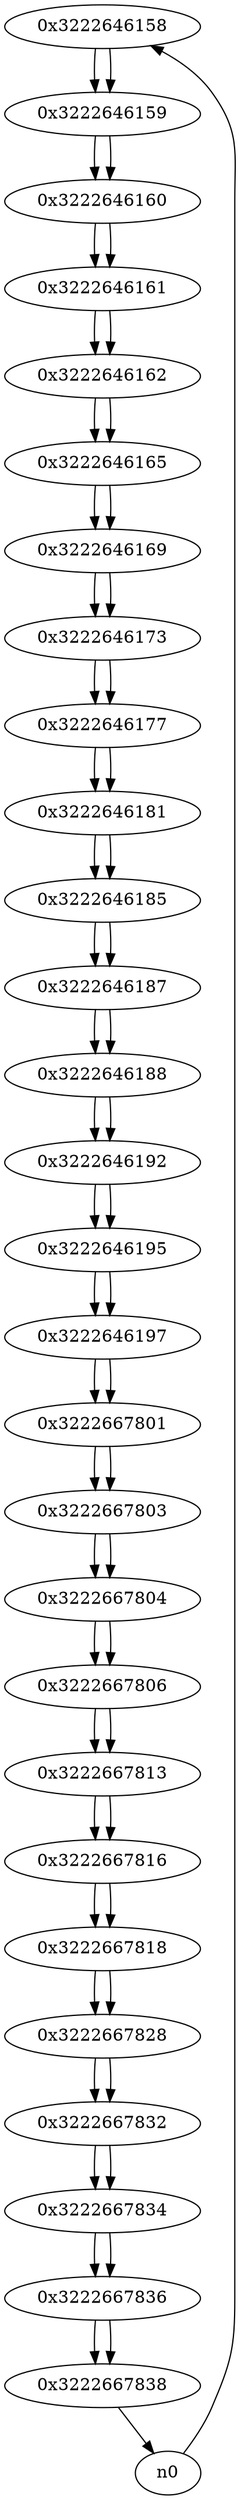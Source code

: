digraph G{
/* nodes */
  n1 [label="0x3222646158"]
  n2 [label="0x3222646159"]
  n3 [label="0x3222646160"]
  n4 [label="0x3222646161"]
  n5 [label="0x3222646162"]
  n6 [label="0x3222646165"]
  n7 [label="0x3222646169"]
  n8 [label="0x3222646173"]
  n9 [label="0x3222646177"]
  n10 [label="0x3222646181"]
  n11 [label="0x3222646185"]
  n12 [label="0x3222646187"]
  n13 [label="0x3222646188"]
  n14 [label="0x3222646192"]
  n15 [label="0x3222646195"]
  n16 [label="0x3222646197"]
  n17 [label="0x3222667801"]
  n18 [label="0x3222667803"]
  n19 [label="0x3222667804"]
  n20 [label="0x3222667806"]
  n21 [label="0x3222667813"]
  n22 [label="0x3222667816"]
  n23 [label="0x3222667818"]
  n24 [label="0x3222667828"]
  n25 [label="0x3222667832"]
  n26 [label="0x3222667834"]
  n27 [label="0x3222667836"]
  n28 [label="0x3222667838"]
/* edges */
n1 -> n2;
n0 -> n1;
n2 -> n3;
n1 -> n2;
n3 -> n4;
n2 -> n3;
n4 -> n5;
n3 -> n4;
n5 -> n6;
n4 -> n5;
n6 -> n7;
n5 -> n6;
n7 -> n8;
n6 -> n7;
n8 -> n9;
n7 -> n8;
n9 -> n10;
n8 -> n9;
n10 -> n11;
n9 -> n10;
n11 -> n12;
n10 -> n11;
n12 -> n13;
n11 -> n12;
n13 -> n14;
n12 -> n13;
n14 -> n15;
n13 -> n14;
n15 -> n16;
n14 -> n15;
n16 -> n17;
n15 -> n16;
n17 -> n18;
n16 -> n17;
n18 -> n19;
n17 -> n18;
n19 -> n20;
n18 -> n19;
n20 -> n21;
n19 -> n20;
n21 -> n22;
n20 -> n21;
n22 -> n23;
n21 -> n22;
n23 -> n24;
n22 -> n23;
n24 -> n25;
n23 -> n24;
n25 -> n26;
n24 -> n25;
n26 -> n27;
n25 -> n26;
n27 -> n28;
n26 -> n27;
n28 -> n0;
n27 -> n28;
}
